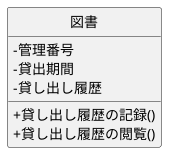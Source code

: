 @startuml 図書館システム-クラス図3

skinparam classAttributeIconSize 0
hide circle

class 図書 {
 -管理番号
 -貸出期間
 -貸し出し履歴

 +貸し出し履歴の記録()
 +貸し出し履歴の閲覧()
}

@enduml